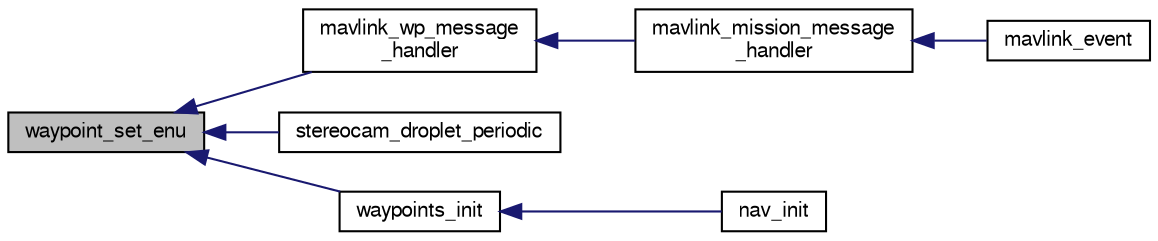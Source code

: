 digraph "waypoint_set_enu"
{
  edge [fontname="FreeSans",fontsize="10",labelfontname="FreeSans",labelfontsize="10"];
  node [fontname="FreeSans",fontsize="10",shape=record];
  rankdir="LR";
  Node1 [label="waypoint_set_enu",height=0.2,width=0.4,color="black", fillcolor="grey75", style="filled", fontcolor="black"];
  Node1 -> Node2 [dir="back",color="midnightblue",fontsize="10",style="solid",fontname="FreeSans"];
  Node2 [label="mavlink_wp_message\l_handler",height=0.2,width=0.4,color="black", fillcolor="white", style="filled",URL="$modules_2datalink_2missionlib_2waypoints_8h.html#a632dcb46c33f5cf3726652ee477ff9bc"];
  Node2 -> Node3 [dir="back",color="midnightblue",fontsize="10",style="solid",fontname="FreeSans"];
  Node3 [label="mavlink_mission_message\l_handler",height=0.2,width=0.4,color="black", fillcolor="white", style="filled",URL="$mission__manager_8h.html#a68ddd91a505c2317c818d632a2009304"];
  Node3 -> Node4 [dir="back",color="midnightblue",fontsize="10",style="solid",fontname="FreeSans"];
  Node4 [label="mavlink_event",height=0.2,width=0.4,color="black", fillcolor="white", style="filled",URL="$mavlink_8h.html#aca06c0aea877a0d9c57a5e16cee711d7",tooltip="Event MAVLink calls. "];
  Node1 -> Node5 [dir="back",color="midnightblue",fontsize="10",style="solid",fontname="FreeSans"];
  Node5 [label="stereocam_droplet_periodic",height=0.2,width=0.4,color="black", fillcolor="white", style="filled",URL="$stereocam__droplet_8h.html#a304b77dceeec4285bad836b9bbced42d"];
  Node1 -> Node6 [dir="back",color="midnightblue",fontsize="10",style="solid",fontname="FreeSans"];
  Node6 [label="waypoints_init",height=0.2,width=0.4,color="black", fillcolor="white", style="filled",URL="$subsystems_2navigation_2waypoints_8h.html#a8d575cfbc187cac4cae8049873821e96",tooltip="initialize global and local waypoints "];
  Node6 -> Node7 [dir="back",color="midnightblue",fontsize="10",style="solid",fontname="FreeSans"];
  Node7 [label="nav_init",height=0.2,width=0.4,color="black", fillcolor="white", style="filled",URL="$rotorcraft_2navigation_8c.html#a64a3814d1672e69989f80701a0ff5749",tooltip="Navigation Initialisation. "];
}
